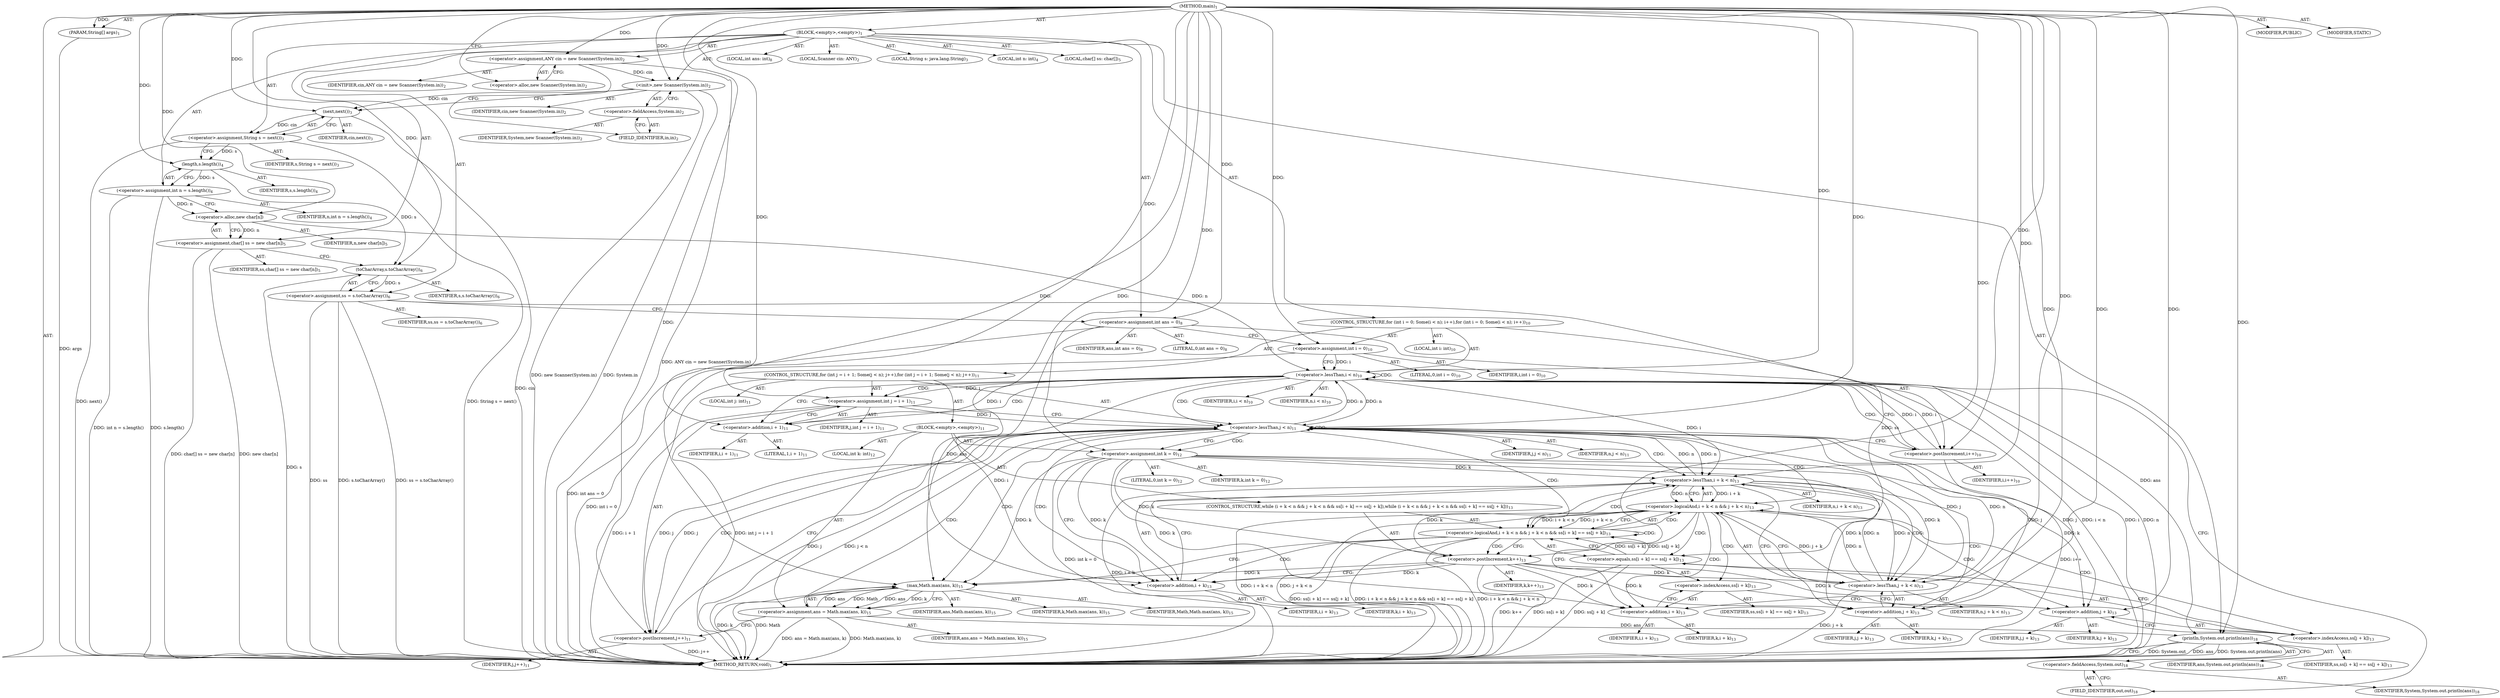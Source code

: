 digraph "main" {  
"19" [label = <(METHOD,main)<SUB>1</SUB>> ]
"20" [label = <(PARAM,String[] args)<SUB>1</SUB>> ]
"21" [label = <(BLOCK,&lt;empty&gt;,&lt;empty&gt;)<SUB>1</SUB>> ]
"4" [label = <(LOCAL,Scanner cin: ANY)<SUB>2</SUB>> ]
"22" [label = <(&lt;operator&gt;.assignment,ANY cin = new Scanner(System.in))<SUB>2</SUB>> ]
"23" [label = <(IDENTIFIER,cin,ANY cin = new Scanner(System.in))<SUB>2</SUB>> ]
"24" [label = <(&lt;operator&gt;.alloc,new Scanner(System.in))<SUB>2</SUB>> ]
"25" [label = <(&lt;init&gt;,new Scanner(System.in))<SUB>2</SUB>> ]
"3" [label = <(IDENTIFIER,cin,new Scanner(System.in))<SUB>2</SUB>> ]
"26" [label = <(&lt;operator&gt;.fieldAccess,System.in)<SUB>2</SUB>> ]
"27" [label = <(IDENTIFIER,System,new Scanner(System.in))<SUB>2</SUB>> ]
"28" [label = <(FIELD_IDENTIFIER,in,in)<SUB>2</SUB>> ]
"29" [label = <(LOCAL,String s: java.lang.String)<SUB>3</SUB>> ]
"30" [label = <(&lt;operator&gt;.assignment,String s = next())<SUB>3</SUB>> ]
"31" [label = <(IDENTIFIER,s,String s = next())<SUB>3</SUB>> ]
"32" [label = <(next,next())<SUB>3</SUB>> ]
"33" [label = <(IDENTIFIER,cin,next())<SUB>3</SUB>> ]
"34" [label = <(LOCAL,int n: int)<SUB>4</SUB>> ]
"35" [label = <(&lt;operator&gt;.assignment,int n = s.length())<SUB>4</SUB>> ]
"36" [label = <(IDENTIFIER,n,int n = s.length())<SUB>4</SUB>> ]
"37" [label = <(length,s.length())<SUB>4</SUB>> ]
"38" [label = <(IDENTIFIER,s,s.length())<SUB>4</SUB>> ]
"39" [label = <(LOCAL,char[] ss: char[])<SUB>5</SUB>> ]
"40" [label = <(&lt;operator&gt;.assignment,char[] ss = new char[n])<SUB>5</SUB>> ]
"41" [label = <(IDENTIFIER,ss,char[] ss = new char[n])<SUB>5</SUB>> ]
"42" [label = <(&lt;operator&gt;.alloc,new char[n])> ]
"43" [label = <(IDENTIFIER,n,new char[n])<SUB>5</SUB>> ]
"44" [label = <(&lt;operator&gt;.assignment,ss = s.toCharArray())<SUB>6</SUB>> ]
"45" [label = <(IDENTIFIER,ss,ss = s.toCharArray())<SUB>6</SUB>> ]
"46" [label = <(toCharArray,s.toCharArray())<SUB>6</SUB>> ]
"47" [label = <(IDENTIFIER,s,s.toCharArray())<SUB>6</SUB>> ]
"48" [label = <(LOCAL,int ans: int)<SUB>8</SUB>> ]
"49" [label = <(&lt;operator&gt;.assignment,int ans = 0)<SUB>8</SUB>> ]
"50" [label = <(IDENTIFIER,ans,int ans = 0)<SUB>8</SUB>> ]
"51" [label = <(LITERAL,0,int ans = 0)<SUB>8</SUB>> ]
"52" [label = <(CONTROL_STRUCTURE,for (int i = 0; Some(i &lt; n); i++),for (int i = 0; Some(i &lt; n); i++))<SUB>10</SUB>> ]
"53" [label = <(LOCAL,int i: int)<SUB>10</SUB>> ]
"54" [label = <(&lt;operator&gt;.assignment,int i = 0)<SUB>10</SUB>> ]
"55" [label = <(IDENTIFIER,i,int i = 0)<SUB>10</SUB>> ]
"56" [label = <(LITERAL,0,int i = 0)<SUB>10</SUB>> ]
"57" [label = <(&lt;operator&gt;.lessThan,i &lt; n)<SUB>10</SUB>> ]
"58" [label = <(IDENTIFIER,i,i &lt; n)<SUB>10</SUB>> ]
"59" [label = <(IDENTIFIER,n,i &lt; n)<SUB>10</SUB>> ]
"60" [label = <(&lt;operator&gt;.postIncrement,i++)<SUB>10</SUB>> ]
"61" [label = <(IDENTIFIER,i,i++)<SUB>10</SUB>> ]
"62" [label = <(CONTROL_STRUCTURE,for (int j = i + 1; Some(j &lt; n); j++),for (int j = i + 1; Some(j &lt; n); j++))<SUB>11</SUB>> ]
"63" [label = <(LOCAL,int j: int)<SUB>11</SUB>> ]
"64" [label = <(&lt;operator&gt;.assignment,int j = i + 1)<SUB>11</SUB>> ]
"65" [label = <(IDENTIFIER,j,int j = i + 1)<SUB>11</SUB>> ]
"66" [label = <(&lt;operator&gt;.addition,i + 1)<SUB>11</SUB>> ]
"67" [label = <(IDENTIFIER,i,i + 1)<SUB>11</SUB>> ]
"68" [label = <(LITERAL,1,i + 1)<SUB>11</SUB>> ]
"69" [label = <(&lt;operator&gt;.lessThan,j &lt; n)<SUB>11</SUB>> ]
"70" [label = <(IDENTIFIER,j,j &lt; n)<SUB>11</SUB>> ]
"71" [label = <(IDENTIFIER,n,j &lt; n)<SUB>11</SUB>> ]
"72" [label = <(&lt;operator&gt;.postIncrement,j++)<SUB>11</SUB>> ]
"73" [label = <(IDENTIFIER,j,j++)<SUB>11</SUB>> ]
"74" [label = <(BLOCK,&lt;empty&gt;,&lt;empty&gt;)<SUB>11</SUB>> ]
"75" [label = <(LOCAL,int k: int)<SUB>12</SUB>> ]
"76" [label = <(&lt;operator&gt;.assignment,int k = 0)<SUB>12</SUB>> ]
"77" [label = <(IDENTIFIER,k,int k = 0)<SUB>12</SUB>> ]
"78" [label = <(LITERAL,0,int k = 0)<SUB>12</SUB>> ]
"79" [label = <(CONTROL_STRUCTURE,while (i + k &lt; n &amp;&amp; j + k &lt; n &amp;&amp; ss[i + k] == ss[j + k]),while (i + k &lt; n &amp;&amp; j + k &lt; n &amp;&amp; ss[i + k] == ss[j + k]))<SUB>13</SUB>> ]
"80" [label = <(&lt;operator&gt;.logicalAnd,i + k &lt; n &amp;&amp; j + k &lt; n &amp;&amp; ss[i + k] == ss[j + k])<SUB>13</SUB>> ]
"81" [label = <(&lt;operator&gt;.logicalAnd,i + k &lt; n &amp;&amp; j + k &lt; n)<SUB>13</SUB>> ]
"82" [label = <(&lt;operator&gt;.lessThan,i + k &lt; n)<SUB>13</SUB>> ]
"83" [label = <(&lt;operator&gt;.addition,i + k)<SUB>13</SUB>> ]
"84" [label = <(IDENTIFIER,i,i + k)<SUB>13</SUB>> ]
"85" [label = <(IDENTIFIER,k,i + k)<SUB>13</SUB>> ]
"86" [label = <(IDENTIFIER,n,i + k &lt; n)<SUB>13</SUB>> ]
"87" [label = <(&lt;operator&gt;.lessThan,j + k &lt; n)<SUB>13</SUB>> ]
"88" [label = <(&lt;operator&gt;.addition,j + k)<SUB>13</SUB>> ]
"89" [label = <(IDENTIFIER,j,j + k)<SUB>13</SUB>> ]
"90" [label = <(IDENTIFIER,k,j + k)<SUB>13</SUB>> ]
"91" [label = <(IDENTIFIER,n,j + k &lt; n)<SUB>13</SUB>> ]
"92" [label = <(&lt;operator&gt;.equals,ss[i + k] == ss[j + k])<SUB>13</SUB>> ]
"93" [label = <(&lt;operator&gt;.indexAccess,ss[i + k])<SUB>13</SUB>> ]
"94" [label = <(IDENTIFIER,ss,ss[i + k] == ss[j + k])<SUB>13</SUB>> ]
"95" [label = <(&lt;operator&gt;.addition,i + k)<SUB>13</SUB>> ]
"96" [label = <(IDENTIFIER,i,i + k)<SUB>13</SUB>> ]
"97" [label = <(IDENTIFIER,k,i + k)<SUB>13</SUB>> ]
"98" [label = <(&lt;operator&gt;.indexAccess,ss[j + k])<SUB>13</SUB>> ]
"99" [label = <(IDENTIFIER,ss,ss[i + k] == ss[j + k])<SUB>13</SUB>> ]
"100" [label = <(&lt;operator&gt;.addition,j + k)<SUB>13</SUB>> ]
"101" [label = <(IDENTIFIER,j,j + k)<SUB>13</SUB>> ]
"102" [label = <(IDENTIFIER,k,j + k)<SUB>13</SUB>> ]
"103" [label = <(&lt;operator&gt;.postIncrement,k++)<SUB>13</SUB>> ]
"104" [label = <(IDENTIFIER,k,k++)<SUB>13</SUB>> ]
"105" [label = <(&lt;operator&gt;.assignment,ans = Math.max(ans, k))<SUB>15</SUB>> ]
"106" [label = <(IDENTIFIER,ans,ans = Math.max(ans, k))<SUB>15</SUB>> ]
"107" [label = <(max,Math.max(ans, k))<SUB>15</SUB>> ]
"108" [label = <(IDENTIFIER,Math,Math.max(ans, k))<SUB>15</SUB>> ]
"109" [label = <(IDENTIFIER,ans,Math.max(ans, k))<SUB>15</SUB>> ]
"110" [label = <(IDENTIFIER,k,Math.max(ans, k))<SUB>15</SUB>> ]
"111" [label = <(println,System.out.println(ans))<SUB>18</SUB>> ]
"112" [label = <(&lt;operator&gt;.fieldAccess,System.out)<SUB>18</SUB>> ]
"113" [label = <(IDENTIFIER,System,System.out.println(ans))<SUB>18</SUB>> ]
"114" [label = <(FIELD_IDENTIFIER,out,out)<SUB>18</SUB>> ]
"115" [label = <(IDENTIFIER,ans,System.out.println(ans))<SUB>18</SUB>> ]
"116" [label = <(MODIFIER,PUBLIC)> ]
"117" [label = <(MODIFIER,STATIC)> ]
"118" [label = <(METHOD_RETURN,void)<SUB>1</SUB>> ]
  "19" -> "20"  [ label = "AST: "] 
  "19" -> "21"  [ label = "AST: "] 
  "19" -> "116"  [ label = "AST: "] 
  "19" -> "117"  [ label = "AST: "] 
  "19" -> "118"  [ label = "AST: "] 
  "21" -> "4"  [ label = "AST: "] 
  "21" -> "22"  [ label = "AST: "] 
  "21" -> "25"  [ label = "AST: "] 
  "21" -> "29"  [ label = "AST: "] 
  "21" -> "30"  [ label = "AST: "] 
  "21" -> "34"  [ label = "AST: "] 
  "21" -> "35"  [ label = "AST: "] 
  "21" -> "39"  [ label = "AST: "] 
  "21" -> "40"  [ label = "AST: "] 
  "21" -> "44"  [ label = "AST: "] 
  "21" -> "48"  [ label = "AST: "] 
  "21" -> "49"  [ label = "AST: "] 
  "21" -> "52"  [ label = "AST: "] 
  "21" -> "111"  [ label = "AST: "] 
  "22" -> "23"  [ label = "AST: "] 
  "22" -> "24"  [ label = "AST: "] 
  "25" -> "3"  [ label = "AST: "] 
  "25" -> "26"  [ label = "AST: "] 
  "26" -> "27"  [ label = "AST: "] 
  "26" -> "28"  [ label = "AST: "] 
  "30" -> "31"  [ label = "AST: "] 
  "30" -> "32"  [ label = "AST: "] 
  "32" -> "33"  [ label = "AST: "] 
  "35" -> "36"  [ label = "AST: "] 
  "35" -> "37"  [ label = "AST: "] 
  "37" -> "38"  [ label = "AST: "] 
  "40" -> "41"  [ label = "AST: "] 
  "40" -> "42"  [ label = "AST: "] 
  "42" -> "43"  [ label = "AST: "] 
  "44" -> "45"  [ label = "AST: "] 
  "44" -> "46"  [ label = "AST: "] 
  "46" -> "47"  [ label = "AST: "] 
  "49" -> "50"  [ label = "AST: "] 
  "49" -> "51"  [ label = "AST: "] 
  "52" -> "53"  [ label = "AST: "] 
  "52" -> "54"  [ label = "AST: "] 
  "52" -> "57"  [ label = "AST: "] 
  "52" -> "60"  [ label = "AST: "] 
  "52" -> "62"  [ label = "AST: "] 
  "54" -> "55"  [ label = "AST: "] 
  "54" -> "56"  [ label = "AST: "] 
  "57" -> "58"  [ label = "AST: "] 
  "57" -> "59"  [ label = "AST: "] 
  "60" -> "61"  [ label = "AST: "] 
  "62" -> "63"  [ label = "AST: "] 
  "62" -> "64"  [ label = "AST: "] 
  "62" -> "69"  [ label = "AST: "] 
  "62" -> "72"  [ label = "AST: "] 
  "62" -> "74"  [ label = "AST: "] 
  "64" -> "65"  [ label = "AST: "] 
  "64" -> "66"  [ label = "AST: "] 
  "66" -> "67"  [ label = "AST: "] 
  "66" -> "68"  [ label = "AST: "] 
  "69" -> "70"  [ label = "AST: "] 
  "69" -> "71"  [ label = "AST: "] 
  "72" -> "73"  [ label = "AST: "] 
  "74" -> "75"  [ label = "AST: "] 
  "74" -> "76"  [ label = "AST: "] 
  "74" -> "79"  [ label = "AST: "] 
  "74" -> "105"  [ label = "AST: "] 
  "76" -> "77"  [ label = "AST: "] 
  "76" -> "78"  [ label = "AST: "] 
  "79" -> "80"  [ label = "AST: "] 
  "79" -> "103"  [ label = "AST: "] 
  "80" -> "81"  [ label = "AST: "] 
  "80" -> "92"  [ label = "AST: "] 
  "81" -> "82"  [ label = "AST: "] 
  "81" -> "87"  [ label = "AST: "] 
  "82" -> "83"  [ label = "AST: "] 
  "82" -> "86"  [ label = "AST: "] 
  "83" -> "84"  [ label = "AST: "] 
  "83" -> "85"  [ label = "AST: "] 
  "87" -> "88"  [ label = "AST: "] 
  "87" -> "91"  [ label = "AST: "] 
  "88" -> "89"  [ label = "AST: "] 
  "88" -> "90"  [ label = "AST: "] 
  "92" -> "93"  [ label = "AST: "] 
  "92" -> "98"  [ label = "AST: "] 
  "93" -> "94"  [ label = "AST: "] 
  "93" -> "95"  [ label = "AST: "] 
  "95" -> "96"  [ label = "AST: "] 
  "95" -> "97"  [ label = "AST: "] 
  "98" -> "99"  [ label = "AST: "] 
  "98" -> "100"  [ label = "AST: "] 
  "100" -> "101"  [ label = "AST: "] 
  "100" -> "102"  [ label = "AST: "] 
  "103" -> "104"  [ label = "AST: "] 
  "105" -> "106"  [ label = "AST: "] 
  "105" -> "107"  [ label = "AST: "] 
  "107" -> "108"  [ label = "AST: "] 
  "107" -> "109"  [ label = "AST: "] 
  "107" -> "110"  [ label = "AST: "] 
  "111" -> "112"  [ label = "AST: "] 
  "111" -> "115"  [ label = "AST: "] 
  "112" -> "113"  [ label = "AST: "] 
  "112" -> "114"  [ label = "AST: "] 
  "22" -> "28"  [ label = "CFG: "] 
  "25" -> "32"  [ label = "CFG: "] 
  "30" -> "37"  [ label = "CFG: "] 
  "35" -> "42"  [ label = "CFG: "] 
  "40" -> "46"  [ label = "CFG: "] 
  "44" -> "49"  [ label = "CFG: "] 
  "49" -> "54"  [ label = "CFG: "] 
  "111" -> "118"  [ label = "CFG: "] 
  "24" -> "22"  [ label = "CFG: "] 
  "26" -> "25"  [ label = "CFG: "] 
  "32" -> "30"  [ label = "CFG: "] 
  "37" -> "35"  [ label = "CFG: "] 
  "42" -> "40"  [ label = "CFG: "] 
  "46" -> "44"  [ label = "CFG: "] 
  "54" -> "57"  [ label = "CFG: "] 
  "57" -> "66"  [ label = "CFG: "] 
  "57" -> "114"  [ label = "CFG: "] 
  "60" -> "57"  [ label = "CFG: "] 
  "112" -> "111"  [ label = "CFG: "] 
  "28" -> "26"  [ label = "CFG: "] 
  "64" -> "69"  [ label = "CFG: "] 
  "69" -> "76"  [ label = "CFG: "] 
  "69" -> "60"  [ label = "CFG: "] 
  "72" -> "69"  [ label = "CFG: "] 
  "114" -> "112"  [ label = "CFG: "] 
  "66" -> "64"  [ label = "CFG: "] 
  "76" -> "83"  [ label = "CFG: "] 
  "105" -> "72"  [ label = "CFG: "] 
  "80" -> "103"  [ label = "CFG: "] 
  "80" -> "107"  [ label = "CFG: "] 
  "103" -> "83"  [ label = "CFG: "] 
  "107" -> "105"  [ label = "CFG: "] 
  "81" -> "80"  [ label = "CFG: "] 
  "81" -> "95"  [ label = "CFG: "] 
  "92" -> "80"  [ label = "CFG: "] 
  "82" -> "81"  [ label = "CFG: "] 
  "82" -> "88"  [ label = "CFG: "] 
  "87" -> "81"  [ label = "CFG: "] 
  "93" -> "100"  [ label = "CFG: "] 
  "98" -> "92"  [ label = "CFG: "] 
  "83" -> "82"  [ label = "CFG: "] 
  "88" -> "87"  [ label = "CFG: "] 
  "95" -> "93"  [ label = "CFG: "] 
  "100" -> "98"  [ label = "CFG: "] 
  "19" -> "24"  [ label = "CFG: "] 
  "20" -> "118"  [ label = "DDG: args"] 
  "22" -> "118"  [ label = "DDG: ANY cin = new Scanner(System.in)"] 
  "25" -> "118"  [ label = "DDG: System.in"] 
  "25" -> "118"  [ label = "DDG: new Scanner(System.in)"] 
  "32" -> "118"  [ label = "DDG: cin"] 
  "30" -> "118"  [ label = "DDG: next()"] 
  "30" -> "118"  [ label = "DDG: String s = next()"] 
  "35" -> "118"  [ label = "DDG: s.length()"] 
  "35" -> "118"  [ label = "DDG: int n = s.length()"] 
  "40" -> "118"  [ label = "DDG: new char[n]"] 
  "40" -> "118"  [ label = "DDG: char[] ss = new char[n]"] 
  "44" -> "118"  [ label = "DDG: ss"] 
  "46" -> "118"  [ label = "DDG: s"] 
  "44" -> "118"  [ label = "DDG: s.toCharArray()"] 
  "44" -> "118"  [ label = "DDG: ss = s.toCharArray()"] 
  "49" -> "118"  [ label = "DDG: int ans = 0"] 
  "54" -> "118"  [ label = "DDG: int i = 0"] 
  "57" -> "118"  [ label = "DDG: i"] 
  "57" -> "118"  [ label = "DDG: n"] 
  "57" -> "118"  [ label = "DDG: i &lt; n"] 
  "111" -> "118"  [ label = "DDG: System.out"] 
  "111" -> "118"  [ label = "DDG: ans"] 
  "111" -> "118"  [ label = "DDG: System.out.println(ans)"] 
  "64" -> "118"  [ label = "DDG: i + 1"] 
  "64" -> "118"  [ label = "DDG: int j = i + 1"] 
  "69" -> "118"  [ label = "DDG: j"] 
  "69" -> "118"  [ label = "DDG: j &lt; n"] 
  "60" -> "118"  [ label = "DDG: i++"] 
  "76" -> "118"  [ label = "DDG: int k = 0"] 
  "82" -> "118"  [ label = "DDG: i + k"] 
  "81" -> "118"  [ label = "DDG: i + k &lt; n"] 
  "87" -> "118"  [ label = "DDG: j + k"] 
  "81" -> "118"  [ label = "DDG: j + k &lt; n"] 
  "80" -> "118"  [ label = "DDG: i + k &lt; n &amp;&amp; j + k &lt; n"] 
  "92" -> "118"  [ label = "DDG: ss[i + k]"] 
  "92" -> "118"  [ label = "DDG: ss[j + k]"] 
  "80" -> "118"  [ label = "DDG: ss[i + k] == ss[j + k]"] 
  "80" -> "118"  [ label = "DDG: i + k &lt; n &amp;&amp; j + k &lt; n &amp;&amp; ss[i + k] == ss[j + k]"] 
  "107" -> "118"  [ label = "DDG: k"] 
  "105" -> "118"  [ label = "DDG: Math.max(ans, k)"] 
  "105" -> "118"  [ label = "DDG: ans = Math.max(ans, k)"] 
  "72" -> "118"  [ label = "DDG: j++"] 
  "103" -> "118"  [ label = "DDG: k++"] 
  "107" -> "118"  [ label = "DDG: Math"] 
  "19" -> "20"  [ label = "DDG: "] 
  "19" -> "22"  [ label = "DDG: "] 
  "32" -> "30"  [ label = "DDG: cin"] 
  "37" -> "35"  [ label = "DDG: s"] 
  "42" -> "40"  [ label = "DDG: n"] 
  "46" -> "44"  [ label = "DDG: s"] 
  "19" -> "49"  [ label = "DDG: "] 
  "22" -> "25"  [ label = "DDG: cin"] 
  "19" -> "25"  [ label = "DDG: "] 
  "19" -> "54"  [ label = "DDG: "] 
  "49" -> "111"  [ label = "DDG: ans"] 
  "105" -> "111"  [ label = "DDG: ans"] 
  "19" -> "111"  [ label = "DDG: "] 
  "25" -> "32"  [ label = "DDG: cin"] 
  "19" -> "32"  [ label = "DDG: "] 
  "30" -> "37"  [ label = "DDG: s"] 
  "19" -> "37"  [ label = "DDG: "] 
  "35" -> "42"  [ label = "DDG: n"] 
  "19" -> "42"  [ label = "DDG: "] 
  "37" -> "46"  [ label = "DDG: s"] 
  "19" -> "46"  [ label = "DDG: "] 
  "54" -> "57"  [ label = "DDG: i"] 
  "60" -> "57"  [ label = "DDG: i"] 
  "19" -> "57"  [ label = "DDG: "] 
  "42" -> "57"  [ label = "DDG: n"] 
  "69" -> "57"  [ label = "DDG: n"] 
  "19" -> "60"  [ label = "DDG: "] 
  "57" -> "60"  [ label = "DDG: i"] 
  "57" -> "64"  [ label = "DDG: i"] 
  "19" -> "64"  [ label = "DDG: "] 
  "64" -> "69"  [ label = "DDG: j"] 
  "72" -> "69"  [ label = "DDG: j"] 
  "19" -> "69"  [ label = "DDG: "] 
  "57" -> "69"  [ label = "DDG: n"] 
  "82" -> "69"  [ label = "DDG: n"] 
  "87" -> "69"  [ label = "DDG: n"] 
  "69" -> "72"  [ label = "DDG: j"] 
  "19" -> "72"  [ label = "DDG: "] 
  "19" -> "76"  [ label = "DDG: "] 
  "107" -> "105"  [ label = "DDG: Math"] 
  "107" -> "105"  [ label = "DDG: ans"] 
  "107" -> "105"  [ label = "DDG: k"] 
  "57" -> "66"  [ label = "DDG: i"] 
  "19" -> "66"  [ label = "DDG: "] 
  "81" -> "80"  [ label = "DDG: i + k &lt; n"] 
  "81" -> "80"  [ label = "DDG: j + k &lt; n"] 
  "92" -> "80"  [ label = "DDG: ss[i + k]"] 
  "92" -> "80"  [ label = "DDG: ss[j + k]"] 
  "19" -> "103"  [ label = "DDG: "] 
  "76" -> "103"  [ label = "DDG: k"] 
  "19" -> "107"  [ label = "DDG: "] 
  "49" -> "107"  [ label = "DDG: ans"] 
  "105" -> "107"  [ label = "DDG: ans"] 
  "76" -> "107"  [ label = "DDG: k"] 
  "103" -> "107"  [ label = "DDG: k"] 
  "82" -> "81"  [ label = "DDG: i + k"] 
  "82" -> "81"  [ label = "DDG: n"] 
  "87" -> "81"  [ label = "DDG: j + k"] 
  "87" -> "81"  [ label = "DDG: n"] 
  "44" -> "92"  [ label = "DDG: ss"] 
  "19" -> "82"  [ label = "DDG: "] 
  "57" -> "82"  [ label = "DDG: i"] 
  "76" -> "82"  [ label = "DDG: k"] 
  "103" -> "82"  [ label = "DDG: k"] 
  "69" -> "82"  [ label = "DDG: n"] 
  "87" -> "82"  [ label = "DDG: n"] 
  "69" -> "87"  [ label = "DDG: j"] 
  "19" -> "87"  [ label = "DDG: "] 
  "76" -> "87"  [ label = "DDG: k"] 
  "103" -> "87"  [ label = "DDG: k"] 
  "82" -> "87"  [ label = "DDG: n"] 
  "19" -> "83"  [ label = "DDG: "] 
  "57" -> "83"  [ label = "DDG: i"] 
  "76" -> "83"  [ label = "DDG: k"] 
  "103" -> "83"  [ label = "DDG: k"] 
  "69" -> "88"  [ label = "DDG: j"] 
  "19" -> "88"  [ label = "DDG: "] 
  "76" -> "88"  [ label = "DDG: k"] 
  "103" -> "88"  [ label = "DDG: k"] 
  "19" -> "95"  [ label = "DDG: "] 
  "76" -> "95"  [ label = "DDG: k"] 
  "103" -> "95"  [ label = "DDG: k"] 
  "69" -> "100"  [ label = "DDG: j"] 
  "19" -> "100"  [ label = "DDG: "] 
  "76" -> "100"  [ label = "DDG: k"] 
  "103" -> "100"  [ label = "DDG: k"] 
  "57" -> "60"  [ label = "CDG: "] 
  "57" -> "64"  [ label = "CDG: "] 
  "57" -> "57"  [ label = "CDG: "] 
  "57" -> "66"  [ label = "CDG: "] 
  "57" -> "69"  [ label = "CDG: "] 
  "69" -> "107"  [ label = "CDG: "] 
  "69" -> "81"  [ label = "CDG: "] 
  "69" -> "72"  [ label = "CDG: "] 
  "69" -> "69"  [ label = "CDG: "] 
  "69" -> "76"  [ label = "CDG: "] 
  "69" -> "82"  [ label = "CDG: "] 
  "69" -> "80"  [ label = "CDG: "] 
  "69" -> "83"  [ label = "CDG: "] 
  "69" -> "105"  [ label = "CDG: "] 
  "80" -> "81"  [ label = "CDG: "] 
  "80" -> "103"  [ label = "CDG: "] 
  "80" -> "82"  [ label = "CDG: "] 
  "80" -> "80"  [ label = "CDG: "] 
  "80" -> "83"  [ label = "CDG: "] 
  "81" -> "98"  [ label = "CDG: "] 
  "81" -> "95"  [ label = "CDG: "] 
  "81" -> "92"  [ label = "CDG: "] 
  "81" -> "93"  [ label = "CDG: "] 
  "81" -> "100"  [ label = "CDG: "] 
  "82" -> "87"  [ label = "CDG: "] 
  "82" -> "88"  [ label = "CDG: "] 
}
